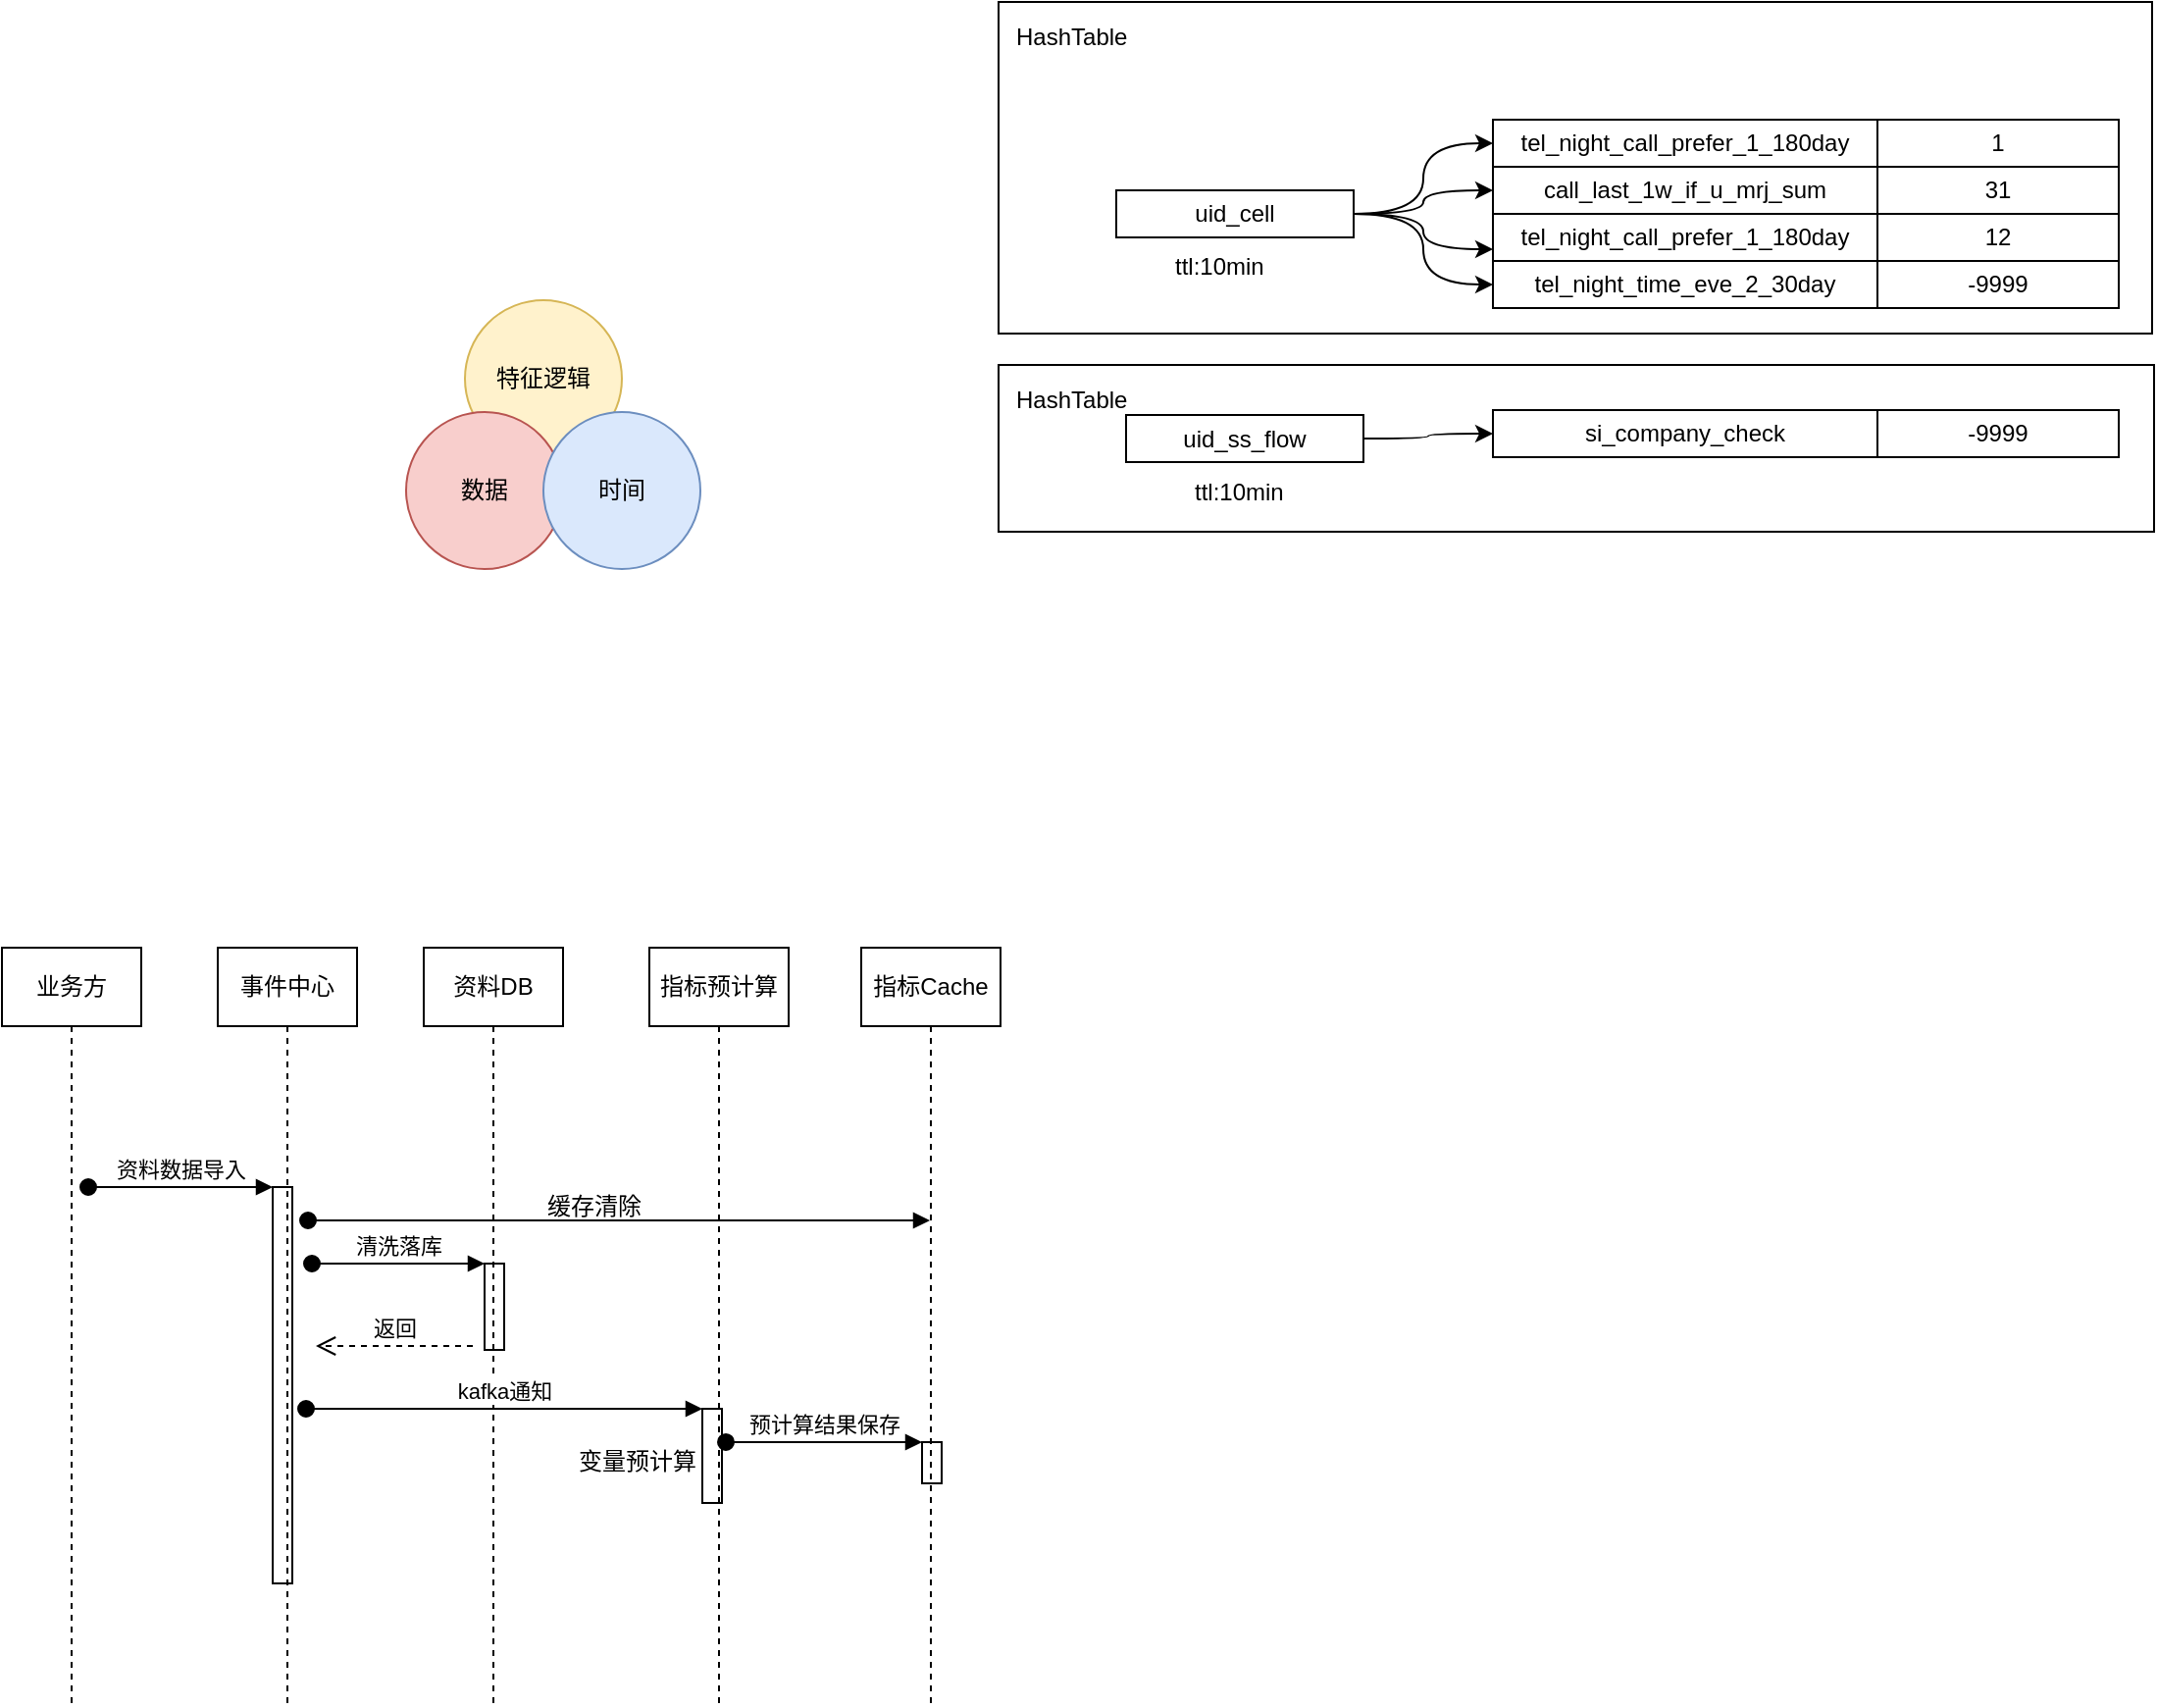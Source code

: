 <mxfile pages="1" version="11.2.9" type="github"><diagram id="ugB7R51YHutlWhsnNUS1" name="Page-1"><mxGraphModel dx="946" dy="661" grid="0" gridSize="10" guides="1" tooltips="1" connect="1" arrows="1" fold="1" page="0" pageScale="1" pageWidth="827" pageHeight="1169" math="0" shadow="0"><root><mxCell id="0"/><mxCell id="1" parent="0"/><mxCell id="djs78DU4MTlusQlMEC-W-39" value="" style="rounded=0;whiteSpace=wrap;html=1;strokeColor=#000000;fillColor=none;" vertex="1" parent="1"><mxGeometry x="563" y="38" width="588" height="169" as="geometry"/></mxCell><mxCell id="djs78DU4MTlusQlMEC-W-1" value="特征逻辑" style="ellipse;whiteSpace=wrap;html=1;aspect=fixed;fillColor=#fff2cc;strokeColor=#d6b656;" vertex="1" parent="1"><mxGeometry x="291" y="190" width="80" height="80" as="geometry"/></mxCell><mxCell id="djs78DU4MTlusQlMEC-W-2" value="数据" style="ellipse;whiteSpace=wrap;html=1;aspect=fixed;fillColor=#f8cecc;strokeColor=#b85450;" vertex="1" parent="1"><mxGeometry x="261" y="247" width="80" height="80" as="geometry"/></mxCell><mxCell id="djs78DU4MTlusQlMEC-W-3" value="时间" style="ellipse;whiteSpace=wrap;html=1;aspect=fixed;fillColor=#dae8fc;strokeColor=#6c8ebf;" vertex="1" parent="1"><mxGeometry x="331" y="247" width="80" height="80" as="geometry"/></mxCell><mxCell id="djs78DU4MTlusQlMEC-W-6" value="业务方" style="shape=umlLifeline;perimeter=lifelinePerimeter;whiteSpace=wrap;html=1;container=1;collapsible=0;recursiveResize=0;outlineConnect=0;strokeColor=#000000;fillColor=none;" vertex="1" parent="1"><mxGeometry x="55" y="520" width="71" height="386" as="geometry"/></mxCell><mxCell id="djs78DU4MTlusQlMEC-W-7" value="事件中心" style="shape=umlLifeline;perimeter=lifelinePerimeter;whiteSpace=wrap;html=1;container=1;collapsible=0;recursiveResize=0;outlineConnect=0;strokeColor=#000000;fillColor=none;" vertex="1" parent="1"><mxGeometry x="165" y="520" width="71" height="386" as="geometry"/></mxCell><mxCell id="djs78DU4MTlusQlMEC-W-43" value="" style="html=1;points=[];perimeter=orthogonalPerimeter;strokeColor=#000000;fillColor=none;" vertex="1" parent="djs78DU4MTlusQlMEC-W-7"><mxGeometry x="28" y="122" width="10" height="202" as="geometry"/></mxCell><mxCell id="djs78DU4MTlusQlMEC-W-44" value="资料数据导入" style="html=1;verticalAlign=bottom;startArrow=oval;endArrow=block;startSize=8;" edge="1" target="djs78DU4MTlusQlMEC-W-43" parent="djs78DU4MTlusQlMEC-W-7"><mxGeometry relative="1" as="geometry"><mxPoint x="-66" y="122" as="sourcePoint"/></mxGeometry></mxCell><mxCell id="djs78DU4MTlusQlMEC-W-45" value="" style="html=1;verticalAlign=bottom;startArrow=oval;startFill=1;endArrow=block;startSize=8;" edge="1" parent="djs78DU4MTlusQlMEC-W-7" target="djs78DU4MTlusQlMEC-W-10"><mxGeometry width="60" relative="1" as="geometry"><mxPoint x="46" y="139" as="sourcePoint"/><mxPoint x="106" y="128" as="targetPoint"/></mxGeometry></mxCell><mxCell id="djs78DU4MTlusQlMEC-W-54" value="返回" style="html=1;verticalAlign=bottom;endArrow=open;dashed=1;endSize=8;" edge="1" parent="djs78DU4MTlusQlMEC-W-7"><mxGeometry relative="1" as="geometry"><mxPoint x="130" y="203" as="sourcePoint"/><mxPoint x="50" y="203" as="targetPoint"/></mxGeometry></mxCell><mxCell id="djs78DU4MTlusQlMEC-W-8" value="资料DB" style="shape=umlLifeline;perimeter=lifelinePerimeter;whiteSpace=wrap;html=1;container=1;collapsible=0;recursiveResize=0;outlineConnect=0;strokeColor=#000000;fillColor=none;" vertex="1" parent="1"><mxGeometry x="270" y="520" width="71" height="386" as="geometry"/></mxCell><mxCell id="djs78DU4MTlusQlMEC-W-48" value="" style="html=1;points=[];perimeter=orthogonalPerimeter;strokeColor=#000000;fillColor=none;" vertex="1" parent="djs78DU4MTlusQlMEC-W-8"><mxGeometry x="31" y="161" width="10" height="44" as="geometry"/></mxCell><mxCell id="djs78DU4MTlusQlMEC-W-49" value="清洗落库" style="html=1;verticalAlign=bottom;startArrow=oval;endArrow=block;startSize=8;" edge="1" target="djs78DU4MTlusQlMEC-W-48" parent="djs78DU4MTlusQlMEC-W-8"><mxGeometry relative="1" as="geometry"><mxPoint x="-57" y="161" as="sourcePoint"/></mxGeometry></mxCell><mxCell id="djs78DU4MTlusQlMEC-W-9" value="指标预计算" style="shape=umlLifeline;perimeter=lifelinePerimeter;whiteSpace=wrap;html=1;container=1;collapsible=0;recursiveResize=0;outlineConnect=0;strokeColor=#000000;fillColor=none;" vertex="1" parent="1"><mxGeometry x="385" y="520" width="71" height="386" as="geometry"/></mxCell><mxCell id="djs78DU4MTlusQlMEC-W-60" value="" style="html=1;points=[];perimeter=orthogonalPerimeter;strokeColor=#000000;fillColor=none;" vertex="1" parent="djs78DU4MTlusQlMEC-W-9"><mxGeometry x="27" y="235" width="10" height="48" as="geometry"/></mxCell><mxCell id="djs78DU4MTlusQlMEC-W-61" value="kafka通知" style="html=1;verticalAlign=bottom;startArrow=oval;endArrow=block;startSize=8;" edge="1" target="djs78DU4MTlusQlMEC-W-60" parent="djs78DU4MTlusQlMEC-W-9"><mxGeometry relative="1" as="geometry"><mxPoint x="-175" y="235" as="sourcePoint"/></mxGeometry></mxCell><mxCell id="djs78DU4MTlusQlMEC-W-10" value="指标Cache" style="shape=umlLifeline;perimeter=lifelinePerimeter;whiteSpace=wrap;html=1;container=1;collapsible=0;recursiveResize=0;outlineConnect=0;strokeColor=#000000;fillColor=none;" vertex="1" parent="1"><mxGeometry x="493" y="520" width="71" height="386" as="geometry"/></mxCell><mxCell id="djs78DU4MTlusQlMEC-W-63" value="" style="html=1;points=[];perimeter=orthogonalPerimeter;strokeColor=#000000;fillColor=none;" vertex="1" parent="djs78DU4MTlusQlMEC-W-10"><mxGeometry x="31" y="252" width="10" height="21" as="geometry"/></mxCell><mxCell id="djs78DU4MTlusQlMEC-W-33" style="edgeStyle=orthogonalEdgeStyle;curved=1;rounded=0;orthogonalLoop=1;jettySize=auto;html=1;exitX=1;exitY=0.5;exitDx=0;exitDy=0;entryX=0;entryY=0.5;entryDx=0;entryDy=0;" edge="1" parent="1" source="djs78DU4MTlusQlMEC-W-11" target="djs78DU4MTlusQlMEC-W-12"><mxGeometry relative="1" as="geometry"/></mxCell><mxCell id="djs78DU4MTlusQlMEC-W-34" style="edgeStyle=orthogonalEdgeStyle;curved=1;rounded=0;orthogonalLoop=1;jettySize=auto;html=1;exitX=1;exitY=0.5;exitDx=0;exitDy=0;entryX=0;entryY=0.5;entryDx=0;entryDy=0;" edge="1" parent="1" source="djs78DU4MTlusQlMEC-W-11" target="djs78DU4MTlusQlMEC-W-14"><mxGeometry relative="1" as="geometry"/></mxCell><mxCell id="djs78DU4MTlusQlMEC-W-35" style="edgeStyle=orthogonalEdgeStyle;curved=1;rounded=0;orthogonalLoop=1;jettySize=auto;html=1;exitX=1;exitY=0.5;exitDx=0;exitDy=0;entryX=0;entryY=0.75;entryDx=0;entryDy=0;" edge="1" parent="1" source="djs78DU4MTlusQlMEC-W-11" target="djs78DU4MTlusQlMEC-W-16"><mxGeometry relative="1" as="geometry"/></mxCell><mxCell id="djs78DU4MTlusQlMEC-W-36" style="edgeStyle=orthogonalEdgeStyle;curved=1;rounded=0;orthogonalLoop=1;jettySize=auto;html=1;exitX=1;exitY=0.5;exitDx=0;exitDy=0;entryX=0;entryY=0.5;entryDx=0;entryDy=0;" edge="1" parent="1" source="djs78DU4MTlusQlMEC-W-11" target="djs78DU4MTlusQlMEC-W-18"><mxGeometry relative="1" as="geometry"/></mxCell><mxCell id="djs78DU4MTlusQlMEC-W-11" value="uid_cell" style="rounded=0;whiteSpace=wrap;html=1;strokeColor=#000000;fillColor=none;" vertex="1" parent="1"><mxGeometry x="623" y="134" width="121" height="24" as="geometry"/></mxCell><mxCell id="djs78DU4MTlusQlMEC-W-12" value="tel_night_call_prefer_1_180day" style="rounded=0;whiteSpace=wrap;html=1;strokeColor=#000000;fillColor=none;" vertex="1" parent="1"><mxGeometry x="815" y="98" width="196" height="24" as="geometry"/></mxCell><mxCell id="djs78DU4MTlusQlMEC-W-13" value="1" style="rounded=0;whiteSpace=wrap;html=1;strokeColor=#000000;fillColor=none;" vertex="1" parent="1"><mxGeometry x="1011" y="98" width="123" height="24" as="geometry"/></mxCell><mxCell id="djs78DU4MTlusQlMEC-W-14" value="call_last_1w_if_u_mrj_sum" style="rounded=0;whiteSpace=wrap;html=1;strokeColor=#000000;fillColor=none;" vertex="1" parent="1"><mxGeometry x="815" y="122" width="196" height="24" as="geometry"/></mxCell><mxCell id="djs78DU4MTlusQlMEC-W-15" value="31" style="rounded=0;whiteSpace=wrap;html=1;strokeColor=#000000;fillColor=none;" vertex="1" parent="1"><mxGeometry x="1011" y="122" width="123" height="24" as="geometry"/></mxCell><mxCell id="djs78DU4MTlusQlMEC-W-16" value="tel_night_call_prefer_1_180day" style="rounded=0;whiteSpace=wrap;html=1;strokeColor=#000000;fillColor=none;" vertex="1" parent="1"><mxGeometry x="815" y="146" width="196" height="24" as="geometry"/></mxCell><mxCell id="djs78DU4MTlusQlMEC-W-17" value="12" style="rounded=0;whiteSpace=wrap;html=1;strokeColor=#000000;fillColor=none;" vertex="1" parent="1"><mxGeometry x="1011" y="146" width="123" height="24" as="geometry"/></mxCell><mxCell id="djs78DU4MTlusQlMEC-W-18" value="tel_night_time_eve_2_30day" style="rounded=0;whiteSpace=wrap;html=1;strokeColor=#000000;fillColor=none;" vertex="1" parent="1"><mxGeometry x="815" y="170" width="196" height="24" as="geometry"/></mxCell><mxCell id="djs78DU4MTlusQlMEC-W-19" value="-9999" style="rounded=0;whiteSpace=wrap;html=1;strokeColor=#000000;fillColor=none;" vertex="1" parent="1"><mxGeometry x="1011" y="170" width="123" height="24" as="geometry"/></mxCell><mxCell id="djs78DU4MTlusQlMEC-W-21" value="si_company_check" style="rounded=0;whiteSpace=wrap;html=1;strokeColor=#000000;fillColor=none;" vertex="1" parent="1"><mxGeometry x="815" y="246" width="196" height="24" as="geometry"/></mxCell><mxCell id="djs78DU4MTlusQlMEC-W-22" value="-9999" style="rounded=0;whiteSpace=wrap;html=1;strokeColor=#000000;fillColor=none;" vertex="1" parent="1"><mxGeometry x="1011" y="246" width="123" height="24" as="geometry"/></mxCell><mxCell id="djs78DU4MTlusQlMEC-W-27" value="ttl:10min" style="text;html=1;resizable=0;points=[];autosize=1;align=left;verticalAlign=top;spacingTop=-4;" vertex="1" parent="1"><mxGeometry x="651" y="163" width="55" height="14" as="geometry"/></mxCell><mxCell id="djs78DU4MTlusQlMEC-W-37" style="edgeStyle=orthogonalEdgeStyle;curved=1;rounded=0;orthogonalLoop=1;jettySize=auto;html=1;exitX=1;exitY=0.5;exitDx=0;exitDy=0;entryX=0;entryY=0.5;entryDx=0;entryDy=0;" edge="1" parent="1" source="djs78DU4MTlusQlMEC-W-29" target="djs78DU4MTlusQlMEC-W-21"><mxGeometry relative="1" as="geometry"/></mxCell><mxCell id="djs78DU4MTlusQlMEC-W-29" value="uid_ss_flow" style="rounded=0;whiteSpace=wrap;html=1;strokeColor=#000000;fillColor=none;" vertex="1" parent="1"><mxGeometry x="628" y="248.5" width="121" height="24" as="geometry"/></mxCell><mxCell id="djs78DU4MTlusQlMEC-W-30" value="ttl:10min" style="text;html=1;resizable=0;points=[];autosize=1;align=left;verticalAlign=top;spacingTop=-4;" vertex="1" parent="1"><mxGeometry x="661" y="277.5" width="55" height="14" as="geometry"/></mxCell><mxCell id="djs78DU4MTlusQlMEC-W-40" value="HashTable" style="text;html=1;resizable=0;points=[];autosize=1;align=left;verticalAlign=top;spacingTop=-4;" vertex="1" parent="1"><mxGeometry x="570" y="46" width="67" height="14" as="geometry"/></mxCell><mxCell id="djs78DU4MTlusQlMEC-W-41" value="" style="rounded=0;whiteSpace=wrap;html=1;strokeColor=#000000;fillColor=none;" vertex="1" parent="1"><mxGeometry x="563" y="223" width="589" height="85" as="geometry"/></mxCell><mxCell id="djs78DU4MTlusQlMEC-W-42" value="HashTable" style="text;html=1;resizable=0;points=[];autosize=1;align=left;verticalAlign=top;spacingTop=-4;" vertex="1" parent="1"><mxGeometry x="570" y="231" width="67" height="14" as="geometry"/></mxCell><mxCell id="djs78DU4MTlusQlMEC-W-47" value="缓存清除" style="text;html=1;resizable=0;points=[];autosize=1;align=left;verticalAlign=top;spacingTop=-4;" vertex="1" parent="1"><mxGeometry x="331" y="642" width="58" height="14" as="geometry"/></mxCell><mxCell id="djs78DU4MTlusQlMEC-W-62" value="变量预计算" style="text;html=1;resizable=0;points=[];autosize=1;align=left;verticalAlign=top;spacingTop=-4;" vertex="1" parent="1"><mxGeometry x="347" y="772" width="70" height="14" as="geometry"/></mxCell><mxCell id="djs78DU4MTlusQlMEC-W-64" value="预计算结果保存" style="html=1;verticalAlign=bottom;startArrow=oval;endArrow=block;startSize=8;exitX=1.2;exitY=0.354;exitDx=0;exitDy=0;exitPerimeter=0;" edge="1" target="djs78DU4MTlusQlMEC-W-63" parent="1" source="djs78DU4MTlusQlMEC-W-60"><mxGeometry relative="1" as="geometry"><mxPoint x="464" y="772" as="sourcePoint"/></mxGeometry></mxCell></root></mxGraphModel></diagram></mxfile>